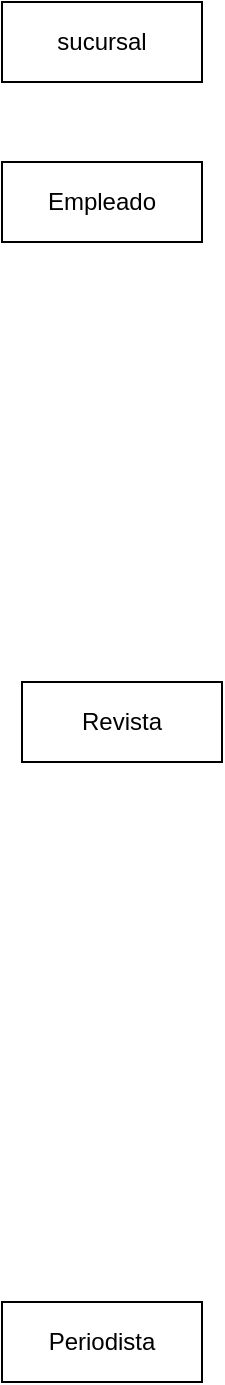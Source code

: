 <mxfile version="21.6.2" type="github">
  <diagram name="Page-1" id="UO4-BMnbqjIwqz6x6uQH">
    <mxGraphModel dx="478" dy="792" grid="1" gridSize="10" guides="1" tooltips="1" connect="1" arrows="1" fold="1" page="1" pageScale="1" pageWidth="850" pageHeight="1100" math="0" shadow="0">
      <root>
        <mxCell id="0" />
        <mxCell id="1" parent="0" />
        <mxCell id="WOpBPVeNc5zzb4Up8IcJ-1" value="sucursal" style="whiteSpace=wrap;html=1;align=center;" vertex="1" parent="1">
          <mxGeometry x="120" y="160" width="100" height="40" as="geometry" />
        </mxCell>
        <mxCell id="WOpBPVeNc5zzb4Up8IcJ-2" value="&lt;div&gt;Empleado&lt;/div&gt;" style="whiteSpace=wrap;html=1;align=center;" vertex="1" parent="1">
          <mxGeometry x="120" y="240" width="100" height="40" as="geometry" />
        </mxCell>
        <mxCell id="WOpBPVeNc5zzb4Up8IcJ-3" value="&lt;div&gt;Periodista&lt;/div&gt;" style="whiteSpace=wrap;html=1;align=center;" vertex="1" parent="1">
          <mxGeometry x="120" y="810" width="100" height="40" as="geometry" />
        </mxCell>
        <mxCell id="WOpBPVeNc5zzb4Up8IcJ-4" value="Revista" style="whiteSpace=wrap;html=1;align=center;" vertex="1" parent="1">
          <mxGeometry x="130" y="500" width="100" height="40" as="geometry" />
        </mxCell>
      </root>
    </mxGraphModel>
  </diagram>
</mxfile>
